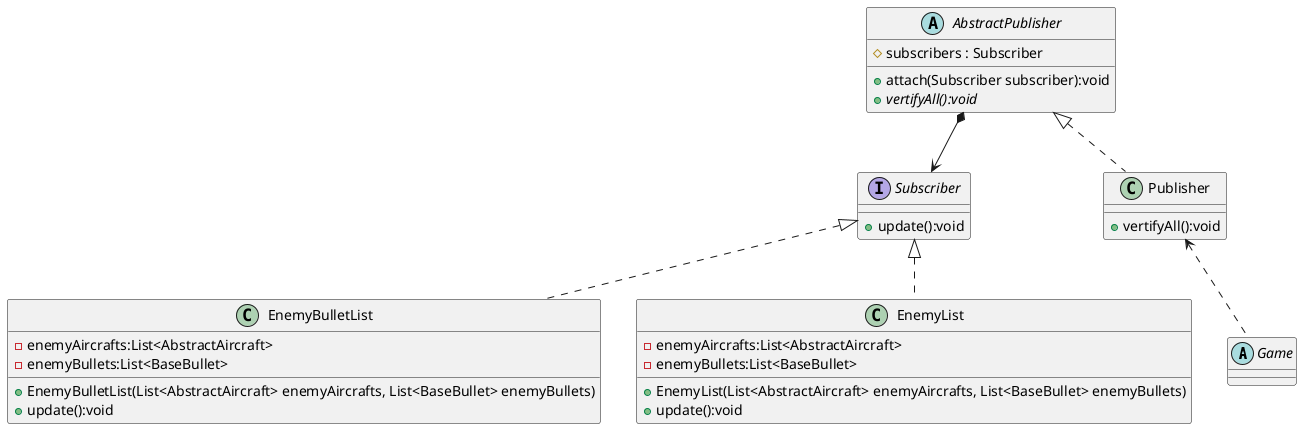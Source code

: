 @startuml
'https://plantuml.com/class-diagram

abstract class Game {
}

abstract class AbstractPublisher {
    # subscribers : Subscriber
    + attach(Subscriber subscriber):void
    + {abstract} vertifyAll():void
}

interface Subscriber {
    + update():void
}

class EnemyBulletList {
    - enemyAircrafts:List<AbstractAircraft>
    - enemyBullets:List<BaseBullet>
    + EnemyBulletList(List<AbstractAircraft> enemyAircrafts, List<BaseBullet> enemyBullets)
    + update():void

}

class EnemyList {
    - enemyAircrafts:List<AbstractAircraft>
    - enemyBullets:List<BaseBullet>
    + EnemyList(List<AbstractAircraft> enemyAircrafts, List<BaseBullet> enemyBullets)
    + update():void
}

class Publisher {
    + vertifyAll():void
}

Publisher <.. Game
AbstractPublisher <|.. Publisher
AbstractPublisher *--> Subscriber
Subscriber <|.. EnemyBulletList
Subscriber <|.. EnemyList


@enduml